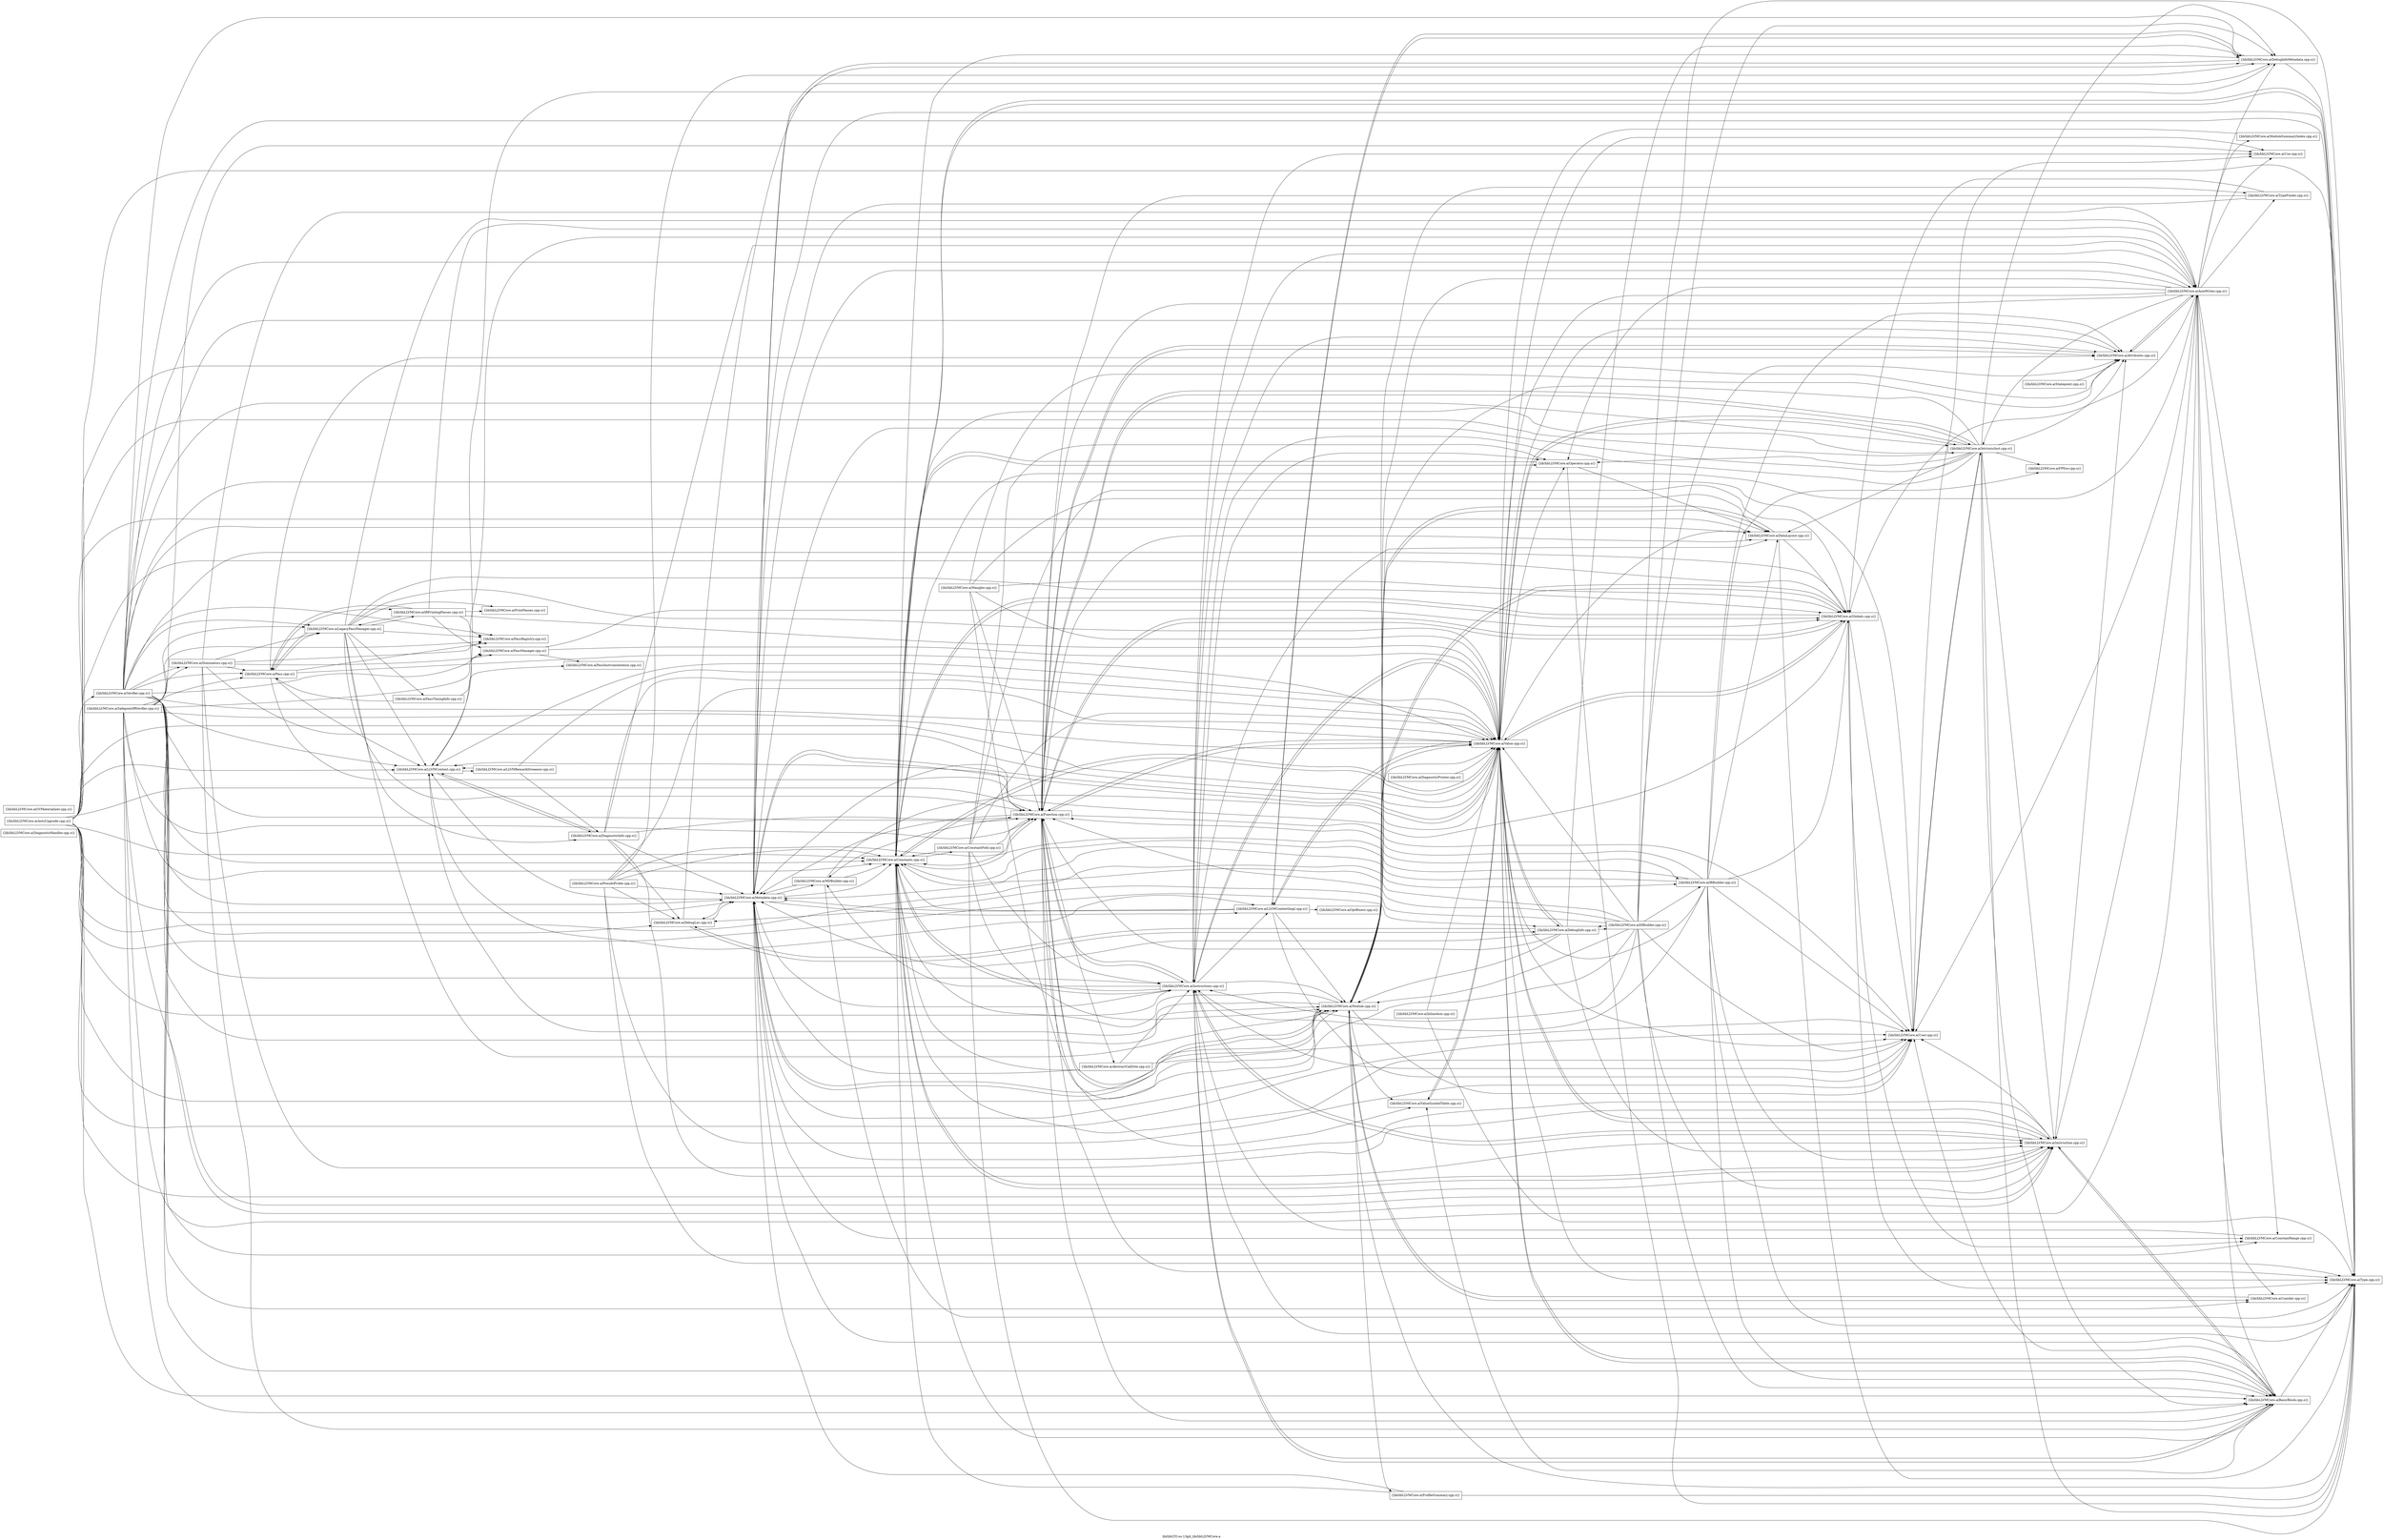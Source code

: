 digraph "lib/libLTO.so.13git_lib/libLLVMCore.a" {
	label="lib/libLTO.so.13git_lib/libLLVMCore.a";
	rankdir=LR;

	Node0x55d5f9d66a58 [shape=record,shape=box,group=0,label="{lib/libLLVMCore.a(DiagnosticHandler.cpp.o)}"];
	Node0x55d5f9d86a38 [shape=record,shape=box,group=0,label="{lib/libLLVMCore.a(LLVMContext.cpp.o)}"];
	Node0x55d5f9d86a38 -> Node0x55d5f9d67188;
	Node0x55d5f9d86a38 -> Node0x55d5f9d85d68;
	Node0x55d5f9d86a38 -> Node0x55d5f9d879d8;
	Node0x55d5f9d63588 [shape=record,shape=box,group=0,label="{lib/libLLVMCore.a(Module.cpp.o)}"];
	Node0x55d5f9d63588 -> Node0x55d5f9d89828;
	Node0x55d5f9d63588 -> Node0x55d5f9d72da8;
	Node0x55d5f9d63588 -> Node0x55d5f9d73d48;
	Node0x55d5f9d63588 -> Node0x55d5f9d62fe8;
	Node0x55d5f9d63588 -> Node0x55d5f9d66b48;
	Node0x55d5f9d63588 -> Node0x55d5f9d86a38;
	Node0x55d5f9d63588 -> Node0x55d5f9d88ba8;
	Node0x55d5f9d63588 -> Node0x55d5f9d84738;
	Node0x55d5f9d63588 -> Node0x55d5f9d84058;
	Node0x55d5f9d63588 -> Node0x55d5f9d83978;
	Node0x55d5f9d63588 -> Node0x55d5f9d82a78;
	Node0x55d5f9d63588 -> Node0x55d5f9d822a8;
	Node0x55d5f9d63588 -> Node0x55d5f9d81c68;
	Node0x55d5f9d88158 [shape=record,shape=box,group=0,label="{lib/libLLVMCore.a(LegacyPassManager.cpp.o)}"];
	Node0x55d5f9d88158 -> Node0x55d5f9d86308;
	Node0x55d5f9d88158 -> Node0x55d5f9d67188;
	Node0x55d5f9d88158 -> Node0x55d5f9d62fe8;
	Node0x55d5f9d88158 -> Node0x55d5f9d66b48;
	Node0x55d5f9d88158 -> Node0x55d5f9d86a38;
	Node0x55d5f9d88158 -> Node0x55d5f9d87488;
	Node0x55d5f9d88158 -> Node0x55d5f9d63588;
	Node0x55d5f9d88158 -> Node0x55d5f9d63f38;
	Node0x55d5f9d88158 -> Node0x55d5f9d88478;
	Node0x55d5f9d88158 -> Node0x55d5f9d88bf8;
	Node0x55d5f9d88158 -> Node0x55d5f9d89378;
	Node0x55d5f9d88158 -> Node0x55d5f9d822a8;
	Node0x55d5f9d63f38 [shape=record,shape=box,group=0,label="{lib/libLLVMCore.a(Pass.cpp.o)}"];
	Node0x55d5f9d63f38 -> Node0x55d5f9d87938;
	Node0x55d5f9d63f38 -> Node0x55d5f9d62fe8;
	Node0x55d5f9d63f38 -> Node0x55d5f9d86a38;
	Node0x55d5f9d63f38 -> Node0x55d5f9d88158;
	Node0x55d5f9d63f38 -> Node0x55d5f9d87488;
	Node0x55d5f9d63f38 -> Node0x55d5f9d88478;
	Node0x55d5f9d63f38 -> Node0x55d5f9d822a8;
	Node0x55d5f9d822a8 [shape=record,shape=box,group=0,label="{lib/libLLVMCore.a(Value.cpp.o)}"];
	Node0x55d5f9d822a8 -> Node0x55d5f9d87938;
	Node0x55d5f9d822a8 -> Node0x55d5f9d86858;
	Node0x55d5f9d822a8 -> Node0x55d5f9d72da8;
	Node0x55d5f9d822a8 -> Node0x55d5f9d73d48;
	Node0x55d5f9d822a8 -> Node0x55d5f9d73fc8;
	Node0x55d5f9d822a8 -> Node0x55d5f9d62fe8;
	Node0x55d5f9d822a8 -> Node0x55d5f9d66b48;
	Node0x55d5f9d822a8 -> Node0x55d5f9d888d8;
	Node0x55d5f9d822a8 -> Node0x55d5f9d67a48;
	Node0x55d5f9d822a8 -> Node0x55d5f9d672c8;
	Node0x55d5f9d822a8 -> Node0x55d5f9d86a38;
	Node0x55d5f9d822a8 -> Node0x55d5f9d85d68;
	Node0x55d5f9d822a8 -> Node0x55d5f9d88ba8;
	Node0x55d5f9d822a8 -> Node0x55d5f9d64de8;
	Node0x55d5f9d822a8 -> Node0x55d5f9d84058;
	Node0x55d5f9d822a8 -> Node0x55d5f9d831f8;
	Node0x55d5f9d822a8 -> Node0x55d5f9d82a78;
	Node0x55d5f9d822a8 -> Node0x55d5f9d81c68;
	Node0x55d5f9d87938 [shape=record,shape=box,group=0,label="{lib/libLLVMCore.a(Attributes.cpp.o)}"];
	Node0x55d5f9d87938 -> Node0x55d5f9d86308;
	Node0x55d5f9d87938 -> Node0x55d5f9d62fe8;
	Node0x55d5f9d72da8 [shape=record,shape=box,group=0,label="{lib/libLLVMCore.a(Constants.cpp.o)}"];
	Node0x55d5f9d72da8 -> Node0x55d5f9d73208;
	Node0x55d5f9d72da8 -> Node0x55d5f9d62fe8;
	Node0x55d5f9d72da8 -> Node0x55d5f9d66b48;
	Node0x55d5f9d72da8 -> Node0x55d5f9d888d8;
	Node0x55d5f9d72da8 -> Node0x55d5f9d67a48;
	Node0x55d5f9d72da8 -> Node0x55d5f9d64de8;
	Node0x55d5f9d72da8 -> Node0x55d5f9d84058;
	Node0x55d5f9d72da8 -> Node0x55d5f9d82a78;
	Node0x55d5f9d72da8 -> Node0x55d5f9d822a8;
	Node0x55d5f9d88428 [shape=record,shape=box,group=0,label="{lib/libLLVMCore.a(Mangler.cpp.o)}"];
	Node0x55d5f9d88428 -> Node0x55d5f9d87938;
	Node0x55d5f9d88428 -> Node0x55d5f9d73d48;
	Node0x55d5f9d88428 -> Node0x55d5f9d62fe8;
	Node0x55d5f9d88428 -> Node0x55d5f9d66b48;
	Node0x55d5f9d88428 -> Node0x55d5f9d63588;
	Node0x55d5f9d88428 -> Node0x55d5f9d822a8;
	Node0x55d5f9d88ba8 [shape=record,shape=box,group=0,label="{lib/libLLVMCore.a(Metadata.cpp.o)}"];
	Node0x55d5f9d88ba8 -> Node0x55d5f9d72178;
	Node0x55d5f9d88ba8 -> Node0x55d5f9d72da8;
	Node0x55d5f9d88ba8 -> Node0x55d5f9d66468;
	Node0x55d5f9d88ba8 -> Node0x55d5f9d66cd8;
	Node0x55d5f9d88ba8 -> Node0x55d5f9d86a38;
	Node0x55d5f9d88ba8 -> Node0x55d5f9d85d68;
	Node0x55d5f9d88ba8 -> Node0x55d5f9d890f8;
	Node0x55d5f9d88ba8 -> Node0x55d5f9d63588;
	Node0x55d5f9d88ba8 -> Node0x55d5f9d84058;
	Node0x55d5f9d88ba8 -> Node0x55d5f9d822a8;
	Node0x55d5f9d73d48 [shape=record,shape=box,group=0,label="{lib/libLLVMCore.a(DataLayout.cpp.o)}"];
	Node0x55d5f9d73d48 -> Node0x55d5f9d66b48;
	Node0x55d5f9d73d48 -> Node0x55d5f9d63588;
	Node0x55d5f9d73d48 -> Node0x55d5f9d84058;
	Node0x55d5f9d67188 [shape=record,shape=box,group=0,label="{lib/libLLVMCore.a(DiagnosticInfo.cpp.o)}"];
	Node0x55d5f9d67188 -> Node0x55d5f9d86308;
	Node0x55d5f9d67188 -> Node0x55d5f9d66cd8;
	Node0x55d5f9d67188 -> Node0x55d5f9d62fe8;
	Node0x55d5f9d67188 -> Node0x55d5f9d888d8;
	Node0x55d5f9d67188 -> Node0x55d5f9d86a38;
	Node0x55d5f9d67188 -> Node0x55d5f9d88ba8;
	Node0x55d5f9d67188 -> Node0x55d5f9d822a8;
	Node0x55d5f9d62fe8 [shape=record,shape=box,group=0,label="{lib/libLLVMCore.a(Function.cpp.o)}"];
	Node0x55d5f9d62fe8 -> Node0x55d5f9d87938;
	Node0x55d5f9d62fe8 -> Node0x55d5f9d86858;
	Node0x55d5f9d62fe8 -> Node0x55d5f9d72da8;
	Node0x55d5f9d62fe8 -> Node0x55d5f9d73d48;
	Node0x55d5f9d62fe8 -> Node0x55d5f9d67b88;
	Node0x55d5f9d62fe8 -> Node0x55d5f9d66b48;
	Node0x55d5f9d62fe8 -> Node0x55d5f9d67a48;
	Node0x55d5f9d62fe8 -> Node0x55d5f9d672c8;
	Node0x55d5f9d62fe8 -> Node0x55d5f9d86a38;
	Node0x55d5f9d62fe8 -> Node0x55d5f9d890f8;
	Node0x55d5f9d62fe8 -> Node0x55d5f9d88ba8;
	Node0x55d5f9d62fe8 -> Node0x55d5f9d63588;
	Node0x55d5f9d62fe8 -> Node0x55d5f9d84058;
	Node0x55d5f9d62fe8 -> Node0x55d5f9d82a78;
	Node0x55d5f9d62fe8 -> Node0x55d5f9d822a8;
	Node0x55d5f9d62fe8 -> Node0x55d5f9d81c68;
	Node0x55d5f9d66b48 [shape=record,shape=box,group=0,label="{lib/libLLVMCore.a(Globals.cpp.o)}"];
	Node0x55d5f9d66b48 -> Node0x55d5f9d72178;
	Node0x55d5f9d66b48 -> Node0x55d5f9d72da8;
	Node0x55d5f9d66b48 -> Node0x55d5f9d62fe8;
	Node0x55d5f9d66b48 -> Node0x55d5f9d88ba8;
	Node0x55d5f9d66b48 -> Node0x55d5f9d63588;
	Node0x55d5f9d66b48 -> Node0x55d5f9d84058;
	Node0x55d5f9d66b48 -> Node0x55d5f9d82a78;
	Node0x55d5f9d66b48 -> Node0x55d5f9d822a8;
	Node0x55d5f9d66378 [shape=record,shape=box,group=0,label="{lib/libLLVMCore.a(IRBuilder.cpp.o)}"];
	Node0x55d5f9d66378 -> Node0x55d5f9d87938;
	Node0x55d5f9d66378 -> Node0x55d5f9d86858;
	Node0x55d5f9d66378 -> Node0x55d5f9d72da8;
	Node0x55d5f9d66378 -> Node0x55d5f9d73d48;
	Node0x55d5f9d66378 -> Node0x55d5f9d62fe8;
	Node0x55d5f9d66378 -> Node0x55d5f9d66b48;
	Node0x55d5f9d66378 -> Node0x55d5f9d65ba8;
	Node0x55d5f9d66378 -> Node0x55d5f9d888d8;
	Node0x55d5f9d66378 -> Node0x55d5f9d67a48;
	Node0x55d5f9d66378 -> Node0x55d5f9d88ba8;
	Node0x55d5f9d66378 -> Node0x55d5f9d84058;
	Node0x55d5f9d66378 -> Node0x55d5f9d82a78;
	Node0x55d5f9d66378 -> Node0x55d5f9d822a8;
	Node0x55d5f9d65428 [shape=record,shape=box,group=0,label="{lib/libLLVMCore.a(InlineAsm.cpp.o)}"];
	Node0x55d5f9d65428 -> Node0x55d5f9d84058;
	Node0x55d5f9d65428 -> Node0x55d5f9d822a8;
	Node0x55d5f9d888d8 [shape=record,shape=box,group=0,label="{lib/libLLVMCore.a(Instruction.cpp.o)}"];
	Node0x55d5f9d888d8 -> Node0x55d5f9d87938;
	Node0x55d5f9d888d8 -> Node0x55d5f9d86858;
	Node0x55d5f9d888d8 -> Node0x55d5f9d72da8;
	Node0x55d5f9d888d8 -> Node0x55d5f9d67a48;
	Node0x55d5f9d888d8 -> Node0x55d5f9d88ba8;
	Node0x55d5f9d888d8 -> Node0x55d5f9d82a78;
	Node0x55d5f9d888d8 -> Node0x55d5f9d822a8;
	Node0x55d5f9d67a48 [shape=record,shape=box,group=0,label="{lib/libLLVMCore.a(Instructions.cpp.o)}"];
	Node0x55d5f9d67a48 -> Node0x55d5f9d87938;
	Node0x55d5f9d67a48 -> Node0x55d5f9d86858;
	Node0x55d5f9d67a48 -> Node0x55d5f9d72da8;
	Node0x55d5f9d67a48 -> Node0x55d5f9d73d48;
	Node0x55d5f9d67a48 -> Node0x55d5f9d62fe8;
	Node0x55d5f9d67a48 -> Node0x55d5f9d888d8;
	Node0x55d5f9d67a48 -> Node0x55d5f9d85d68;
	Node0x55d5f9d67a48 -> Node0x55d5f9d890f8;
	Node0x55d5f9d67a48 -> Node0x55d5f9d88ba8;
	Node0x55d5f9d67a48 -> Node0x55d5f9d63588;
	Node0x55d5f9d67a48 -> Node0x55d5f9d64de8;
	Node0x55d5f9d67a48 -> Node0x55d5f9d84058;
	Node0x55d5f9d67a48 -> Node0x55d5f9d831f8;
	Node0x55d5f9d67a48 -> Node0x55d5f9d82a78;
	Node0x55d5f9d67a48 -> Node0x55d5f9d822a8;
	Node0x55d5f9d84058 [shape=record,shape=box,group=0,label="{lib/libLLVMCore.a(Type.cpp.o)}"];
	Node0x55d5f9d84058 -> Node0x55d5f9d72da8;
	Node0x55d5f9d82a78 [shape=record,shape=box,group=0,label="{lib/libLLVMCore.a(User.cpp.o)}"];
	Node0x55d5f9d82a78 -> Node0x55d5f9d672c8;
	Node0x55d5f9d82a78 -> Node0x55d5f9d831f8;
	Node0x55d5f9d86858 [shape=record,shape=box,group=0,label="{lib/libLLVMCore.a(BasicBlock.cpp.o)}"];
	Node0x55d5f9d86858 -> Node0x55d5f9d72da8;
	Node0x55d5f9d86858 -> Node0x55d5f9d888d8;
	Node0x55d5f9d86858 -> Node0x55d5f9d67a48;
	Node0x55d5f9d86858 -> Node0x55d5f9d88ba8;
	Node0x55d5f9d86858 -> Node0x55d5f9d84058;
	Node0x55d5f9d86858 -> Node0x55d5f9d82a78;
	Node0x55d5f9d86858 -> Node0x55d5f9d822a8;
	Node0x55d5f9d86858 -> Node0x55d5f9d81c68;
	Node0x55d5f9d672c8 [shape=record,shape=box,group=0,label="{lib/libLLVMCore.a(IntrinsicInst.cpp.o)}"];
	Node0x55d5f9d672c8 -> Node0x55d5f9d87938;
	Node0x55d5f9d672c8 -> Node0x55d5f9d86858;
	Node0x55d5f9d672c8 -> Node0x55d5f9d72da8;
	Node0x55d5f9d672c8 -> Node0x55d5f9d73d48;
	Node0x55d5f9d672c8 -> Node0x55d5f9d66468;
	Node0x55d5f9d672c8 -> Node0x55d5f9d62fe8;
	Node0x55d5f9d672c8 -> Node0x55d5f9d65ba8;
	Node0x55d5f9d672c8 -> Node0x55d5f9d888d8;
	Node0x55d5f9d672c8 -> Node0x55d5f9d67a48;
	Node0x55d5f9d672c8 -> Node0x55d5f9d88ba8;
	Node0x55d5f9d672c8 -> Node0x55d5f9d63588;
	Node0x55d5f9d672c8 -> Node0x55d5f9d64de8;
	Node0x55d5f9d672c8 -> Node0x55d5f9d84058;
	Node0x55d5f9d672c8 -> Node0x55d5f9d82a78;
	Node0x55d5f9d672c8 -> Node0x55d5f9d822a8;
	Node0x55d5f9d64de8 [shape=record,shape=box,group=0,label="{lib/libLLVMCore.a(Operator.cpp.o)}"];
	Node0x55d5f9d64de8 -> Node0x55d5f9d72da8;
	Node0x55d5f9d64de8 -> Node0x55d5f9d73d48;
	Node0x55d5f9d64de8 -> Node0x55d5f9d84058;
	Node0x55d5f9d66468 [shape=record,shape=box,group=0,label="{lib/libLLVMCore.a(DebugInfoMetadata.cpp.o)}"];
	Node0x55d5f9d66468 -> Node0x55d5f9d72da8;
	Node0x55d5f9d66468 -> Node0x55d5f9d86a38;
	Node0x55d5f9d66468 -> Node0x55d5f9d85d68;
	Node0x55d5f9d66468 -> Node0x55d5f9d88ba8;
	Node0x55d5f9d66468 -> Node0x55d5f9d84058;
	Node0x55d5f9d72178 [shape=record,shape=box,group=0,label="{lib/libLLVMCore.a(ConstantRange.cpp.o)}"];
	Node0x55d5f9d72178 -> Node0x55d5f9d67a48;
	Node0x55d5f9d88478 [shape=record,shape=box,group=0,label="{lib/libLLVMCore.a(PassRegistry.cpp.o)}"];
	Node0x55d5f9d66cd8 [shape=record,shape=box,group=0,label="{lib/libLLVMCore.a(DebugLoc.cpp.o)}"];
	Node0x55d5f9d66cd8 -> Node0x55d5f9d73fc8;
	Node0x55d5f9d66cd8 -> Node0x55d5f9d66468;
	Node0x55d5f9d66cd8 -> Node0x55d5f9d88ba8;
	Node0x55d5f9d63808 [shape=record,shape=box,group=0,label="{lib/libLLVMCore.a(Dominators.cpp.o)}"];
	Node0x55d5f9d63808 -> Node0x55d5f9d86308;
	Node0x55d5f9d63808 -> Node0x55d5f9d86858;
	Node0x55d5f9d63808 -> Node0x55d5f9d888d8;
	Node0x55d5f9d63808 -> Node0x55d5f9d88158;
	Node0x55d5f9d63808 -> Node0x55d5f9d63f38;
	Node0x55d5f9d63808 -> Node0x55d5f9d89dc8;
	Node0x55d5f9d63808 -> Node0x55d5f9d88478;
	Node0x55d5f9d63808 -> Node0x55d5f9d822a8;
	Node0x55d5f9d831f8 [shape=record,shape=box,group=0,label="{lib/libLLVMCore.a(Use.cpp.o)}"];
	Node0x55d5f9d86ad8 [shape=record,shape=box,group=0,label="{lib/libLLVMCore.a(AutoUpgrade.cpp.o)}"];
	Node0x55d5f9d86ad8 -> Node0x55d5f9d87938;
	Node0x55d5f9d86ad8 -> Node0x55d5f9d86858;
	Node0x55d5f9d86ad8 -> Node0x55d5f9d72da8;
	Node0x55d5f9d86ad8 -> Node0x55d5f9d73d48;
	Node0x55d5f9d86ad8 -> Node0x55d5f9d73fc8;
	Node0x55d5f9d86ad8 -> Node0x55d5f9d62fe8;
	Node0x55d5f9d86ad8 -> Node0x55d5f9d66b48;
	Node0x55d5f9d86ad8 -> Node0x55d5f9d66378;
	Node0x55d5f9d86ad8 -> Node0x55d5f9d888d8;
	Node0x55d5f9d86ad8 -> Node0x55d5f9d67a48;
	Node0x55d5f9d86ad8 -> Node0x55d5f9d672c8;
	Node0x55d5f9d86ad8 -> Node0x55d5f9d86a38;
	Node0x55d5f9d86ad8 -> Node0x55d5f9d88ba8;
	Node0x55d5f9d86ad8 -> Node0x55d5f9d63588;
	Node0x55d5f9d86ad8 -> Node0x55d5f9d84058;
	Node0x55d5f9d86ad8 -> Node0x55d5f9d82a78;
	Node0x55d5f9d86ad8 -> Node0x55d5f9d822a8;
	Node0x55d5f9d86ad8 -> Node0x55d5f9d81448;
	Node0x55d5f9d73fc8 [shape=record,shape=box,group=0,label="{lib/libLLVMCore.a(DebugInfo.cpp.o)}"];
	Node0x55d5f9d73fc8 -> Node0x55d5f9d65338;
	Node0x55d5f9d73fc8 -> Node0x55d5f9d66468;
	Node0x55d5f9d73fc8 -> Node0x55d5f9d66cd8;
	Node0x55d5f9d73fc8 -> Node0x55d5f9d62fe8;
	Node0x55d5f9d73fc8 -> Node0x55d5f9d888d8;
	Node0x55d5f9d73fc8 -> Node0x55d5f9d88ba8;
	Node0x55d5f9d73fc8 -> Node0x55d5f9d63588;
	Node0x55d5f9d73fc8 -> Node0x55d5f9d822a8;
	Node0x55d5f9d67408 [shape=record,shape=box,group=0,label="{lib/libLLVMCore.a(GVMaterializer.cpp.o)}"];
	Node0x55d5f9d62e58 [shape=record,shape=box,group=0,label="{lib/libLLVMCore.a(ModuleSummaryIndex.cpp.o)}"];
	Node0x55d5f9d62e58 -> Node0x55d5f9d822a8;
	Node0x55d5f9d81448 [shape=record,shape=box,group=0,label="{lib/libLLVMCore.a(Verifier.cpp.o)}"];
	Node0x55d5f9d81448 -> Node0x55d5f9d87938;
	Node0x55d5f9d81448 -> Node0x55d5f9d86308;
	Node0x55d5f9d81448 -> Node0x55d5f9d86858;
	Node0x55d5f9d81448 -> Node0x55d5f9d89828;
	Node0x55d5f9d81448 -> Node0x55d5f9d72178;
	Node0x55d5f9d81448 -> Node0x55d5f9d72da8;
	Node0x55d5f9d81448 -> Node0x55d5f9d73d48;
	Node0x55d5f9d81448 -> Node0x55d5f9d66468;
	Node0x55d5f9d81448 -> Node0x55d5f9d66cd8;
	Node0x55d5f9d81448 -> Node0x55d5f9d63808;
	Node0x55d5f9d81448 -> Node0x55d5f9d62fe8;
	Node0x55d5f9d81448 -> Node0x55d5f9d66b48;
	Node0x55d5f9d81448 -> Node0x55d5f9d888d8;
	Node0x55d5f9d81448 -> Node0x55d5f9d67a48;
	Node0x55d5f9d81448 -> Node0x55d5f9d672c8;
	Node0x55d5f9d81448 -> Node0x55d5f9d86a38;
	Node0x55d5f9d81448 -> Node0x55d5f9d88158;
	Node0x55d5f9d81448 -> Node0x55d5f9d88ba8;
	Node0x55d5f9d81448 -> Node0x55d5f9d63588;
	Node0x55d5f9d81448 -> Node0x55d5f9d63f38;
	Node0x55d5f9d81448 -> Node0x55d5f9d89dc8;
	Node0x55d5f9d81448 -> Node0x55d5f9d88478;
	Node0x55d5f9d81448 -> Node0x55d5f9d84058;
	Node0x55d5f9d81448 -> Node0x55d5f9d82a78;
	Node0x55d5f9d81448 -> Node0x55d5f9d822a8;
	Node0x55d5f9d86308 [shape=record,shape=box,group=0,label="{lib/libLLVMCore.a(AsmWriter.cpp.o)}"];
	Node0x55d5f9d86308 -> Node0x55d5f9d87938;
	Node0x55d5f9d86308 -> Node0x55d5f9d86858;
	Node0x55d5f9d86308 -> Node0x55d5f9d89828;
	Node0x55d5f9d86308 -> Node0x55d5f9d72178;
	Node0x55d5f9d86308 -> Node0x55d5f9d72da8;
	Node0x55d5f9d86308 -> Node0x55d5f9d66468;
	Node0x55d5f9d86308 -> Node0x55d5f9d62fe8;
	Node0x55d5f9d86308 -> Node0x55d5f9d66b48;
	Node0x55d5f9d86308 -> Node0x55d5f9d888d8;
	Node0x55d5f9d86308 -> Node0x55d5f9d67a48;
	Node0x55d5f9d86308 -> Node0x55d5f9d672c8;
	Node0x55d5f9d86308 -> Node0x55d5f9d86a38;
	Node0x55d5f9d86308 -> Node0x55d5f9d88ba8;
	Node0x55d5f9d86308 -> Node0x55d5f9d63588;
	Node0x55d5f9d86308 -> Node0x55d5f9d62e58;
	Node0x55d5f9d86308 -> Node0x55d5f9d64de8;
	Node0x55d5f9d86308 -> Node0x55d5f9d84058;
	Node0x55d5f9d86308 -> Node0x55d5f9d83978;
	Node0x55d5f9d86308 -> Node0x55d5f9d831f8;
	Node0x55d5f9d86308 -> Node0x55d5f9d82a78;
	Node0x55d5f9d86308 -> Node0x55d5f9d822a8;
	Node0x55d5f9d89828 [shape=record,shape=box,group=0,label="{lib/libLLVMCore.a(Comdat.cpp.o)}"];
	Node0x55d5f9d89828 -> Node0x55d5f9d63588;
	Node0x55d5f9d83978 [shape=record,shape=box,group=0,label="{lib/libLLVMCore.a(TypeFinder.cpp.o)}"];
	Node0x55d5f9d83978 -> Node0x55d5f9d62fe8;
	Node0x55d5f9d83978 -> Node0x55d5f9d66b48;
	Node0x55d5f9d83978 -> Node0x55d5f9d88ba8;
	Node0x55d5f9d81c68 [shape=record,shape=box,group=0,label="{lib/libLLVMCore.a(ValueSymbolTable.cpp.o)}"];
	Node0x55d5f9d81c68 -> Node0x55d5f9d822a8;
	Node0x55d5f9d73208 [shape=record,shape=box,group=0,label="{lib/libLLVMCore.a(ConstantFold.cpp.o)}"];
	Node0x55d5f9d73208 -> Node0x55d5f9d72da8;
	Node0x55d5f9d73208 -> Node0x55d5f9d62fe8;
	Node0x55d5f9d73208 -> Node0x55d5f9d66b48;
	Node0x55d5f9d73208 -> Node0x55d5f9d67a48;
	Node0x55d5f9d73208 -> Node0x55d5f9d63588;
	Node0x55d5f9d73208 -> Node0x55d5f9d64de8;
	Node0x55d5f9d73208 -> Node0x55d5f9d84058;
	Node0x55d5f9d73208 -> Node0x55d5f9d822a8;
	Node0x55d5f9d65338 [shape=record,shape=box,group=0,label="{lib/libLLVMCore.a(DIBuilder.cpp.o)}"];
	Node0x55d5f9d65338 -> Node0x55d5f9d87938;
	Node0x55d5f9d65338 -> Node0x55d5f9d86858;
	Node0x55d5f9d65338 -> Node0x55d5f9d72da8;
	Node0x55d5f9d65338 -> Node0x55d5f9d73fc8;
	Node0x55d5f9d65338 -> Node0x55d5f9d66468;
	Node0x55d5f9d65338 -> Node0x55d5f9d66cd8;
	Node0x55d5f9d65338 -> Node0x55d5f9d62fe8;
	Node0x55d5f9d65338 -> Node0x55d5f9d66378;
	Node0x55d5f9d65338 -> Node0x55d5f9d888d8;
	Node0x55d5f9d65338 -> Node0x55d5f9d67a48;
	Node0x55d5f9d65338 -> Node0x55d5f9d88ba8;
	Node0x55d5f9d65338 -> Node0x55d5f9d63588;
	Node0x55d5f9d65338 -> Node0x55d5f9d84058;
	Node0x55d5f9d65338 -> Node0x55d5f9d82a78;
	Node0x55d5f9d65338 -> Node0x55d5f9d822a8;
	Node0x55d5f9d85d68 [shape=record,shape=box,group=0,label="{lib/libLLVMCore.a(LLVMContextImpl.cpp.o)}"];
	Node0x55d5f9d85d68 -> Node0x55d5f9d72da8;
	Node0x55d5f9d85d68 -> Node0x55d5f9d66468;
	Node0x55d5f9d85d68 -> Node0x55d5f9d88ba8;
	Node0x55d5f9d85d68 -> Node0x55d5f9d63588;
	Node0x55d5f9d85d68 -> Node0x55d5f9d647a8;
	Node0x55d5f9d85d68 -> Node0x55d5f9d82a78;
	Node0x55d5f9d85d68 -> Node0x55d5f9d822a8;
	Node0x55d5f9d63fd8 [shape=record,shape=box,group=0,label="{lib/libLLVMCore.a(DiagnosticPrinter.cpp.o)}"];
	Node0x55d5f9d63fd8 -> Node0x55d5f9d822a8;
	Node0x55d5f9d89dc8 [shape=record,shape=box,group=0,label="{lib/libLLVMCore.a(PassManager.cpp.o)}"];
	Node0x55d5f9d89dc8 -> Node0x55d5f9d66b48;
	Node0x55d5f9d89dc8 -> Node0x55d5f9d8a598;
	Node0x55d5f9d89dc8 -> Node0x55d5f9d822a8;
	Node0x55d5f9d67b88 [shape=record,shape=box,group=0,label="{lib/libLLVMCore.a(AbstractCallSite.cpp.o)}"];
	Node0x55d5f9d67b88 -> Node0x55d5f9d72da8;
	Node0x55d5f9d67b88 -> Node0x55d5f9d67a48;
	Node0x55d5f9d67b88 -> Node0x55d5f9d88ba8;
	Node0x55d5f9d67b88 -> Node0x55d5f9d82a78;
	Node0x55d5f9d890f8 [shape=record,shape=box,group=0,label="{lib/libLLVMCore.a(MDBuilder.cpp.o)}"];
	Node0x55d5f9d890f8 -> Node0x55d5f9d72da8;
	Node0x55d5f9d890f8 -> Node0x55d5f9d88ba8;
	Node0x55d5f9d890f8 -> Node0x55d5f9d84058;
	Node0x55d5f9d890f8 -> Node0x55d5f9d822a8;
	Node0x55d5f9d65ba8 [shape=record,shape=box,group=0,label="{lib/libLLVMCore.a(FPEnv.cpp.o)}"];
	Node0x55d5f9d879d8 [shape=record,shape=box,group=0,label="{lib/libLLVMCore.a(LLVMRemarkStreamer.cpp.o)}"];
	Node0x55d5f9d879d8 -> Node0x55d5f9d67188;
	Node0x55d5f9d879d8 -> Node0x55d5f9d86a38;
	Node0x55d5f9d879d8 -> Node0x55d5f9d822a8;
	Node0x55d5f9d647a8 [shape=record,shape=box,group=0,label="{lib/libLLVMCore.a(OptBisect.cpp.o)}"];
	Node0x55d5f9d87488 [shape=record,shape=box,group=0,label="{lib/libLLVMCore.a(IRPrintingPasses.cpp.o)}"];
	Node0x55d5f9d87488 -> Node0x55d5f9d86308;
	Node0x55d5f9d87488 -> Node0x55d5f9d88158;
	Node0x55d5f9d87488 -> Node0x55d5f9d63f38;
	Node0x55d5f9d87488 -> Node0x55d5f9d89dc8;
	Node0x55d5f9d87488 -> Node0x55d5f9d88478;
	Node0x55d5f9d87488 -> Node0x55d5f9d89378;
	Node0x55d5f9d87488 -> Node0x55d5f9d822a8;
	Node0x55d5f9d88bf8 [shape=record,shape=box,group=0,label="{lib/libLLVMCore.a(PassTimingInfo.cpp.o)}"];
	Node0x55d5f9d88bf8 -> Node0x55d5f9d63f38;
	Node0x55d5f9d88bf8 -> Node0x55d5f9d8a598;
	Node0x55d5f9d89378 [shape=record,shape=box,group=0,label="{lib/libLLVMCore.a(PrintPasses.cpp.o)}"];
	Node0x55d5f9d84738 [shape=record,shape=box,group=0,label="{lib/libLLVMCore.a(ProfileSummary.cpp.o)}"];
	Node0x55d5f9d84738 -> Node0x55d5f9d72da8;
	Node0x55d5f9d84738 -> Node0x55d5f9d88ba8;
	Node0x55d5f9d84738 -> Node0x55d5f9d84058;
	Node0x55d5f9d8a598 [shape=record,shape=box,group=0,label="{lib/libLLVMCore.a(PassInstrumentation.cpp.o)}"];
	Node0x55d5f9d76c28 [shape=record,shape=box,group=0,label="{lib/libLLVMCore.a(Statepoint.cpp.o)}"];
	Node0x55d5f9d76c28 -> Node0x55d5f9d87938;
	Node0x55d5f9d79ec8 [shape=record,shape=box,group=0,label="{lib/libLLVMCore.a(SafepointIRVerifier.cpp.o)}"];
	Node0x55d5f9d79ec8 -> Node0x55d5f9d86308;
	Node0x55d5f9d79ec8 -> Node0x55d5f9d86858;
	Node0x55d5f9d79ec8 -> Node0x55d5f9d72da8;
	Node0x55d5f9d79ec8 -> Node0x55d5f9d63808;
	Node0x55d5f9d79ec8 -> Node0x55d5f9d62fe8;
	Node0x55d5f9d79ec8 -> Node0x55d5f9d888d8;
	Node0x55d5f9d79ec8 -> Node0x55d5f9d88158;
	Node0x55d5f9d79ec8 -> Node0x55d5f9d63f38;
	Node0x55d5f9d79ec8 -> Node0x55d5f9d89dc8;
	Node0x55d5f9d79ec8 -> Node0x55d5f9d88478;
	Node0x55d5f9d79ec8 -> Node0x55d5f9d831f8;
	Node0x55d5f9d79ec8 -> Node0x55d5f9d822a8;
	Node0x55d5f9d75558 [shape=record,shape=box,group=0,label="{lib/libLLVMCore.a(PseudoProbe.cpp.o)}"];
	Node0x55d5f9d75558 -> Node0x55d5f9d72da8;
	Node0x55d5f9d75558 -> Node0x55d5f9d66468;
	Node0x55d5f9d75558 -> Node0x55d5f9d66cd8;
	Node0x55d5f9d75558 -> Node0x55d5f9d66378;
	Node0x55d5f9d75558 -> Node0x55d5f9d88ba8;
	Node0x55d5f9d75558 -> Node0x55d5f9d84058;
	Node0x55d5f9d75558 -> Node0x55d5f9d82a78;
	Node0x55d5f9d75558 -> Node0x55d5f9d822a8;
}
